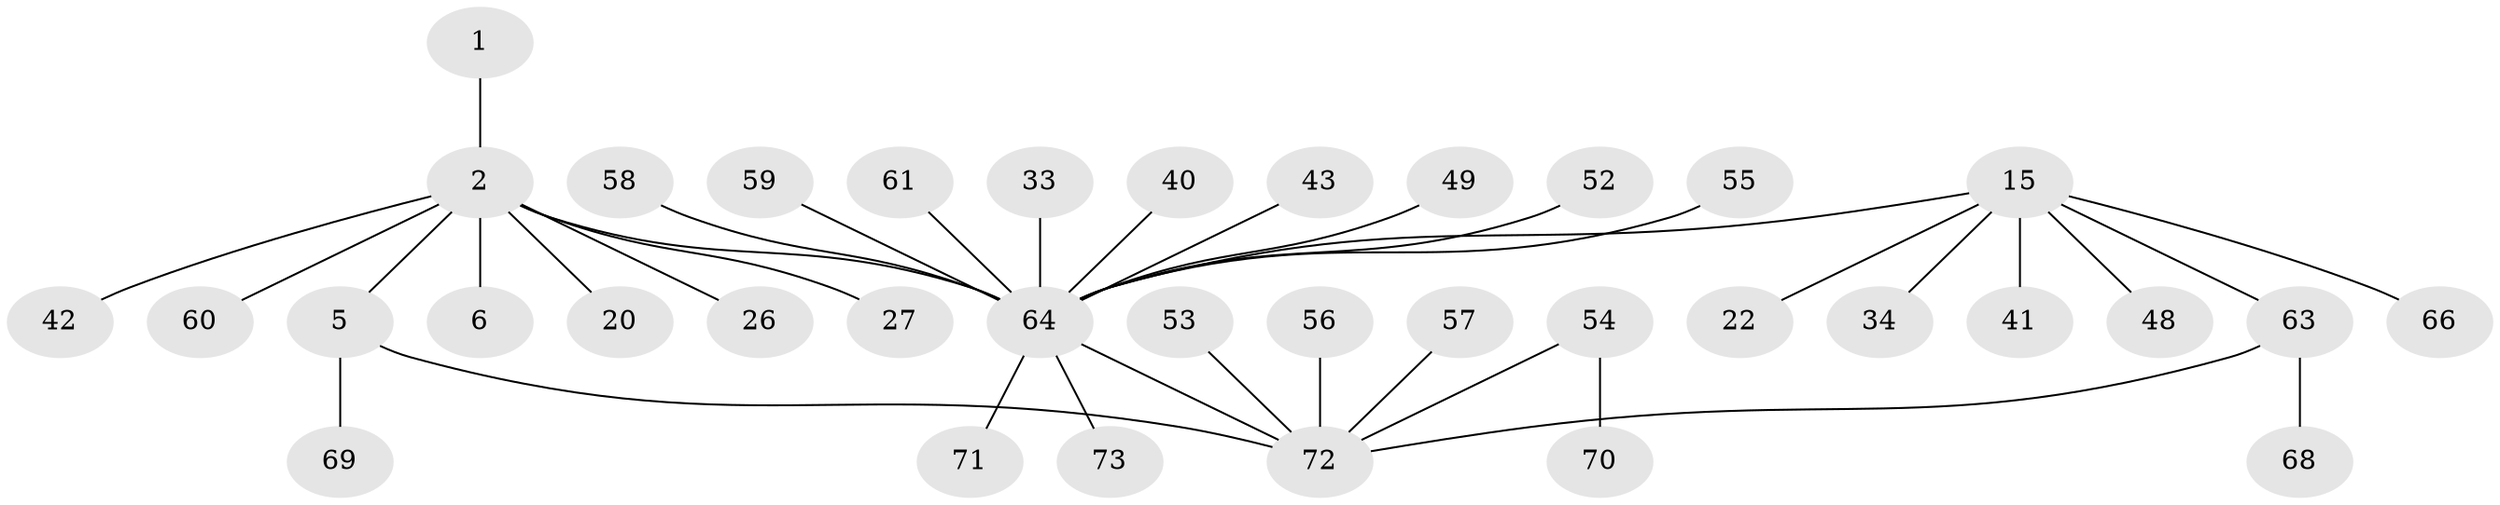 // original degree distribution, {1: 0.5753424657534246, 13: 0.0136986301369863, 3: 0.0958904109589041, 7: 0.0136986301369863, 2: 0.1643835616438356, 10: 0.0136986301369863, 5: 0.0273972602739726, 6: 0.0410958904109589, 9: 0.0136986301369863, 4: 0.0410958904109589}
// Generated by graph-tools (version 1.1) at 2025/48/03/09/25 04:48:07]
// undirected, 36 vertices, 37 edges
graph export_dot {
graph [start="1"]
  node [color=gray90,style=filled];
  1;
  2;
  5 [super="+3"];
  6;
  15;
  20;
  22;
  26;
  27;
  33 [super="+18"];
  34;
  40;
  41;
  42;
  43;
  48;
  49;
  52;
  53;
  54 [super="+47"];
  55;
  56;
  57;
  58;
  59;
  60;
  61;
  63 [super="+21+46"];
  64 [super="+30+32+36+24+14+19+29"];
  66;
  68 [super="+67"];
  69 [super="+38"];
  70;
  71;
  72 [super="+65+45+51"];
  73;
  1 -- 2;
  2 -- 5 [weight=2];
  2 -- 6;
  2 -- 20;
  2 -- 26;
  2 -- 27;
  2 -- 42;
  2 -- 60;
  2 -- 64 [weight=3];
  5 -- 69;
  5 -- 72;
  15 -- 22;
  15 -- 34;
  15 -- 41;
  15 -- 48;
  15 -- 63 [weight=2];
  15 -- 66;
  15 -- 64 [weight=2];
  33 -- 64;
  40 -- 64;
  43 -- 64;
  49 -- 64;
  52 -- 64;
  53 -- 72;
  54 -- 70 [weight=2];
  54 -- 72 [weight=2];
  55 -- 64;
  56 -- 72;
  57 -- 72;
  58 -- 64;
  59 -- 64;
  61 -- 64;
  63 -- 72;
  63 -- 68;
  64 -- 73;
  64 -- 71;
  64 -- 72 [weight=2];
}
